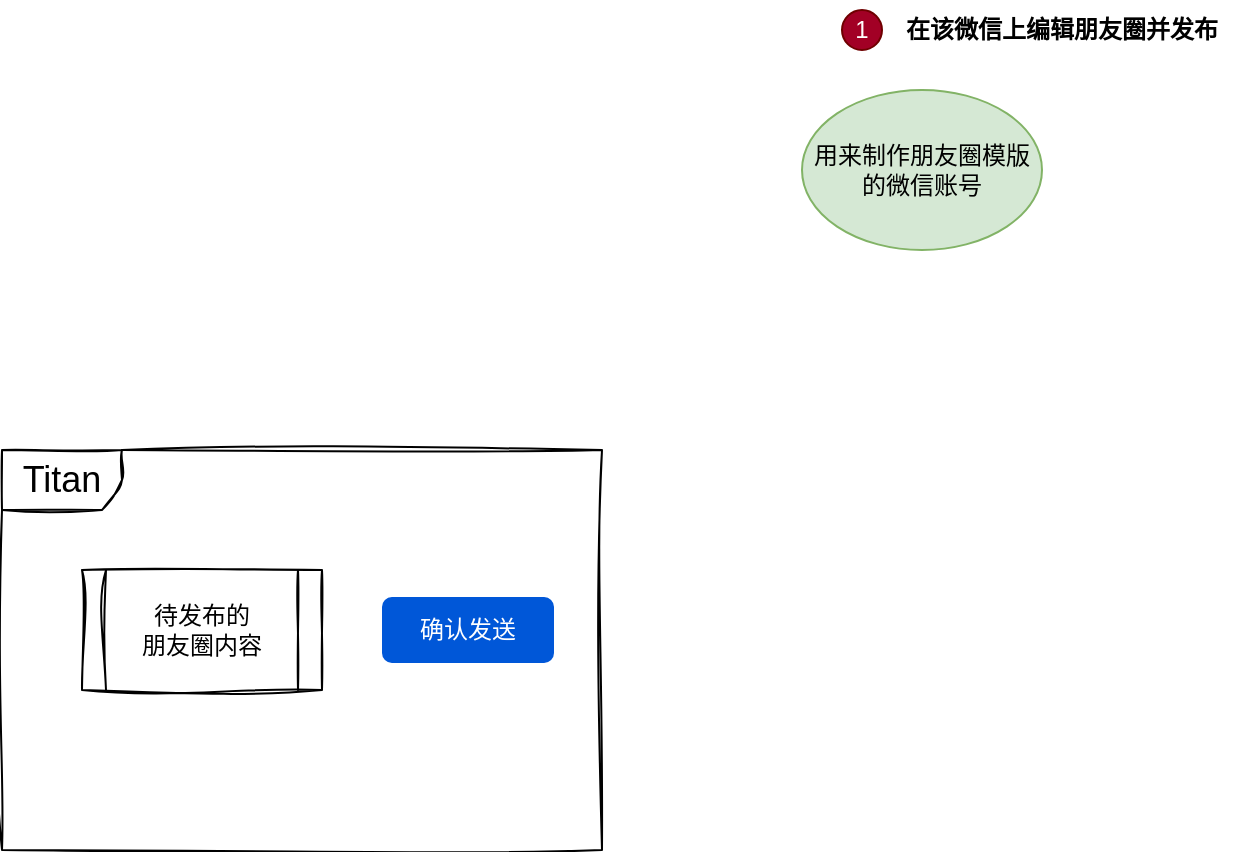 <mxfile version="24.7.7">
  <diagram name="第 1 页" id="tCdG8bPiog5dzv9qi_tu">
    <mxGraphModel dx="1242" dy="785" grid="1" gridSize="10" guides="1" tooltips="1" connect="1" arrows="1" fold="1" page="1" pageScale="1" pageWidth="827" pageHeight="1169" math="0" shadow="0">
      <root>
        <mxCell id="0" />
        <mxCell id="1" parent="0" />
        <mxCell id="YncoGZfrOfIXqg6F_l0_-5" value="&lt;font style=&quot;font-size: 18px;&quot;&gt;Titan&lt;/font&gt;" style="shape=umlFrame;whiteSpace=wrap;html=1;pointerEvents=0;sketch=1;curveFitting=1;jiggle=2;" vertex="1" parent="1">
          <mxGeometry x="40" y="370" width="300" height="200" as="geometry" />
        </mxCell>
        <mxCell id="YncoGZfrOfIXqg6F_l0_-6" value="待发布的&lt;br&gt;朋友圈内容" style="shape=process;whiteSpace=wrap;html=1;backgroundOutline=1;sketch=1;curveFitting=1;jiggle=2;" vertex="1" parent="1">
          <mxGeometry x="80" y="430" width="120" height="60" as="geometry" />
        </mxCell>
        <mxCell id="YncoGZfrOfIXqg6F_l0_-7" value="确认发送" style="rounded=1;fillColor=#0057D8;strokeColor=none;html=1;whiteSpace=wrap;fontColor=#ffffff;align=center;verticalAlign=middle;fontStyle=0;fontSize=12;sketch=0;" vertex="1" parent="1">
          <mxGeometry x="230" y="443.5" width="86" height="33" as="geometry" />
        </mxCell>
        <mxCell id="YncoGZfrOfIXqg6F_l0_-8" value="用来制作朋友圈模版的微信账号" style="ellipse;whiteSpace=wrap;html=1;fillColor=#d5e8d4;strokeColor=#82b366;" vertex="1" parent="1">
          <mxGeometry x="440" y="190" width="120" height="80" as="geometry" />
        </mxCell>
        <mxCell id="YncoGZfrOfIXqg6F_l0_-9" value="1" style="ellipse;whiteSpace=wrap;html=1;aspect=fixed;fillColor=#a20025;fontColor=#ffffff;strokeColor=#6F0000;" vertex="1" parent="1">
          <mxGeometry x="460" y="150" width="20" height="20" as="geometry" />
        </mxCell>
        <mxCell id="YncoGZfrOfIXqg6F_l0_-10" value="在该微信上编辑朋友圈并发布" style="text;html=1;align=center;verticalAlign=middle;whiteSpace=wrap;rounded=0;fontStyle=1" vertex="1" parent="1">
          <mxGeometry x="480" y="145" width="180" height="30" as="geometry" />
        </mxCell>
      </root>
    </mxGraphModel>
  </diagram>
</mxfile>
